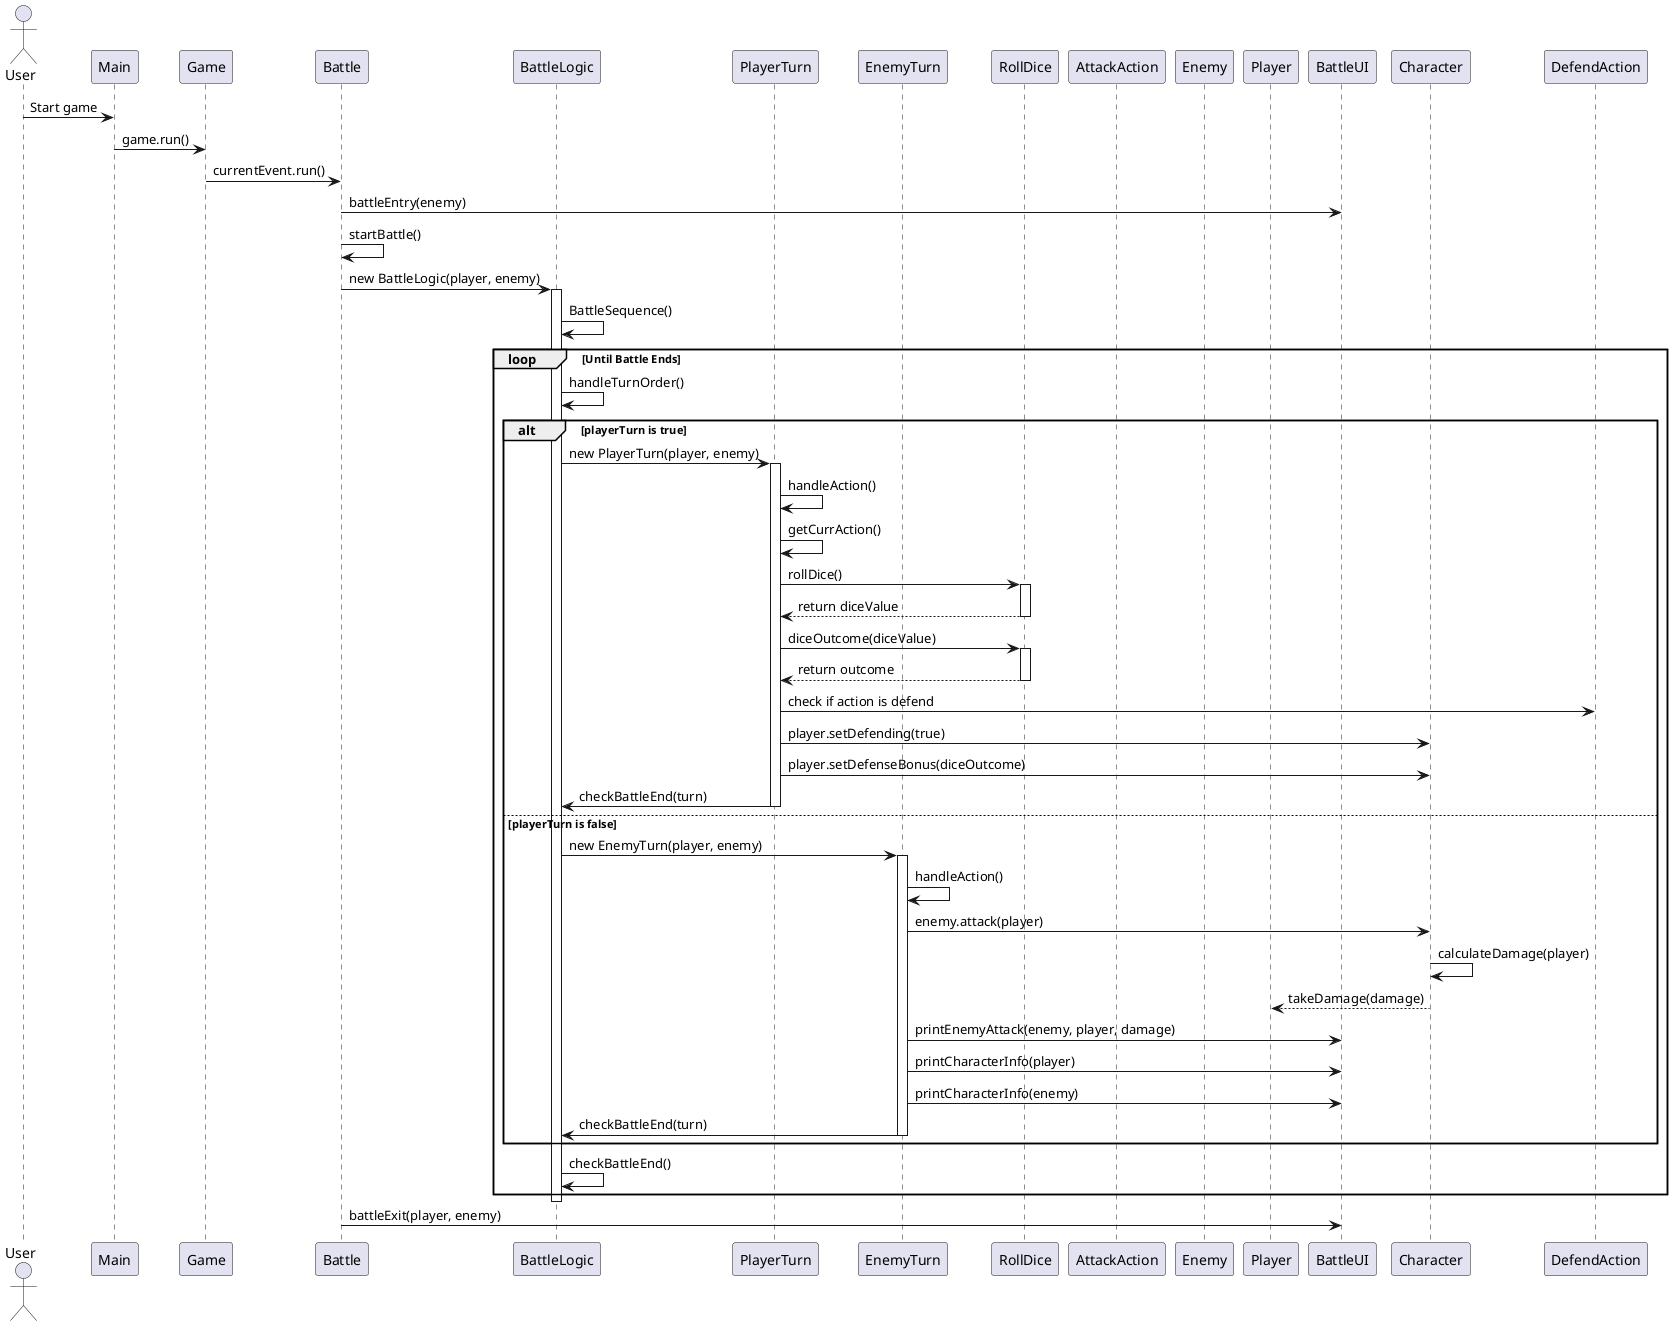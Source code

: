 @startuml

actor User
participant "Main" as Main
participant "Game" as Game
participant "Battle" as Battle
participant "BattleLogic" as BattleLogic
participant "PlayerTurn" as PlayerTurn
participant "EnemyTurn" as EnemyTurn
participant "RollDice" as RollDice
participant "AttackAction" as AttackAction
participant "Enemy" as Enemy
participant "Player" as Player
participant "BattleUI" as BattleUI
participant "Character" as Character

User -> Main: Start game
Main -> Game: game.run()
Game -> Battle: currentEvent.run()

Battle -> BattleUI: battleEntry(enemy)

Battle -> Battle: startBattle()
Battle -> BattleLogic: new BattleLogic(player, enemy)
activate BattleLogic
BattleLogic -> BattleLogic: BattleSequence()

loop Until Battle Ends
    BattleLogic -> BattleLogic: handleTurnOrder()

    alt playerTurn is true
        BattleLogic -> PlayerTurn: new PlayerTurn(player, enemy)
        activate PlayerTurn
        PlayerTurn -> PlayerTurn: handleAction()

        PlayerTurn -> PlayerTurn: getCurrAction()
        PlayerTurn -> RollDice: rollDice()
        activate RollDice
        RollDice --> PlayerTurn: return diceValue
        deactivate RollDice

        PlayerTurn -> RollDice: diceOutcome(diceValue)
        activate RollDice
        RollDice --> PlayerTurn: return outcome
        deactivate RollDice

        PlayerTurn -> DefendAction: check if action is defend
        PlayerTurn -> Character: player.setDefending(true)
        PlayerTurn -> Character: player.setDefenseBonus(diceOutcome)
        PlayerTurn -> BattleLogic: checkBattleEnd(turn)
        deactivate PlayerTurn

    else playerTurn is false
        BattleLogic -> EnemyTurn: new EnemyTurn(player, enemy)
        activate EnemyTurn
        EnemyTurn -> EnemyTurn: handleAction()
        EnemyTurn -> Character: enemy.attack(player)
        Character -> Character: calculateDamage(player)
        Character --> Player: takeDamage(damage)
        EnemyTurn -> BattleUI: printEnemyAttack(enemy, player, damage)

        EnemyTurn -> BattleUI: printCharacterInfo(player)
        EnemyTurn -> BattleUI: printCharacterInfo(enemy)
        EnemyTurn -> BattleLogic: checkBattleEnd(turn)
        deactivate EnemyTurn
    end

    BattleLogic -> BattleLogic: checkBattleEnd()
end
deactivate BattleLogic

Battle -> BattleUI: battleExit(player, enemy)

@enduml

